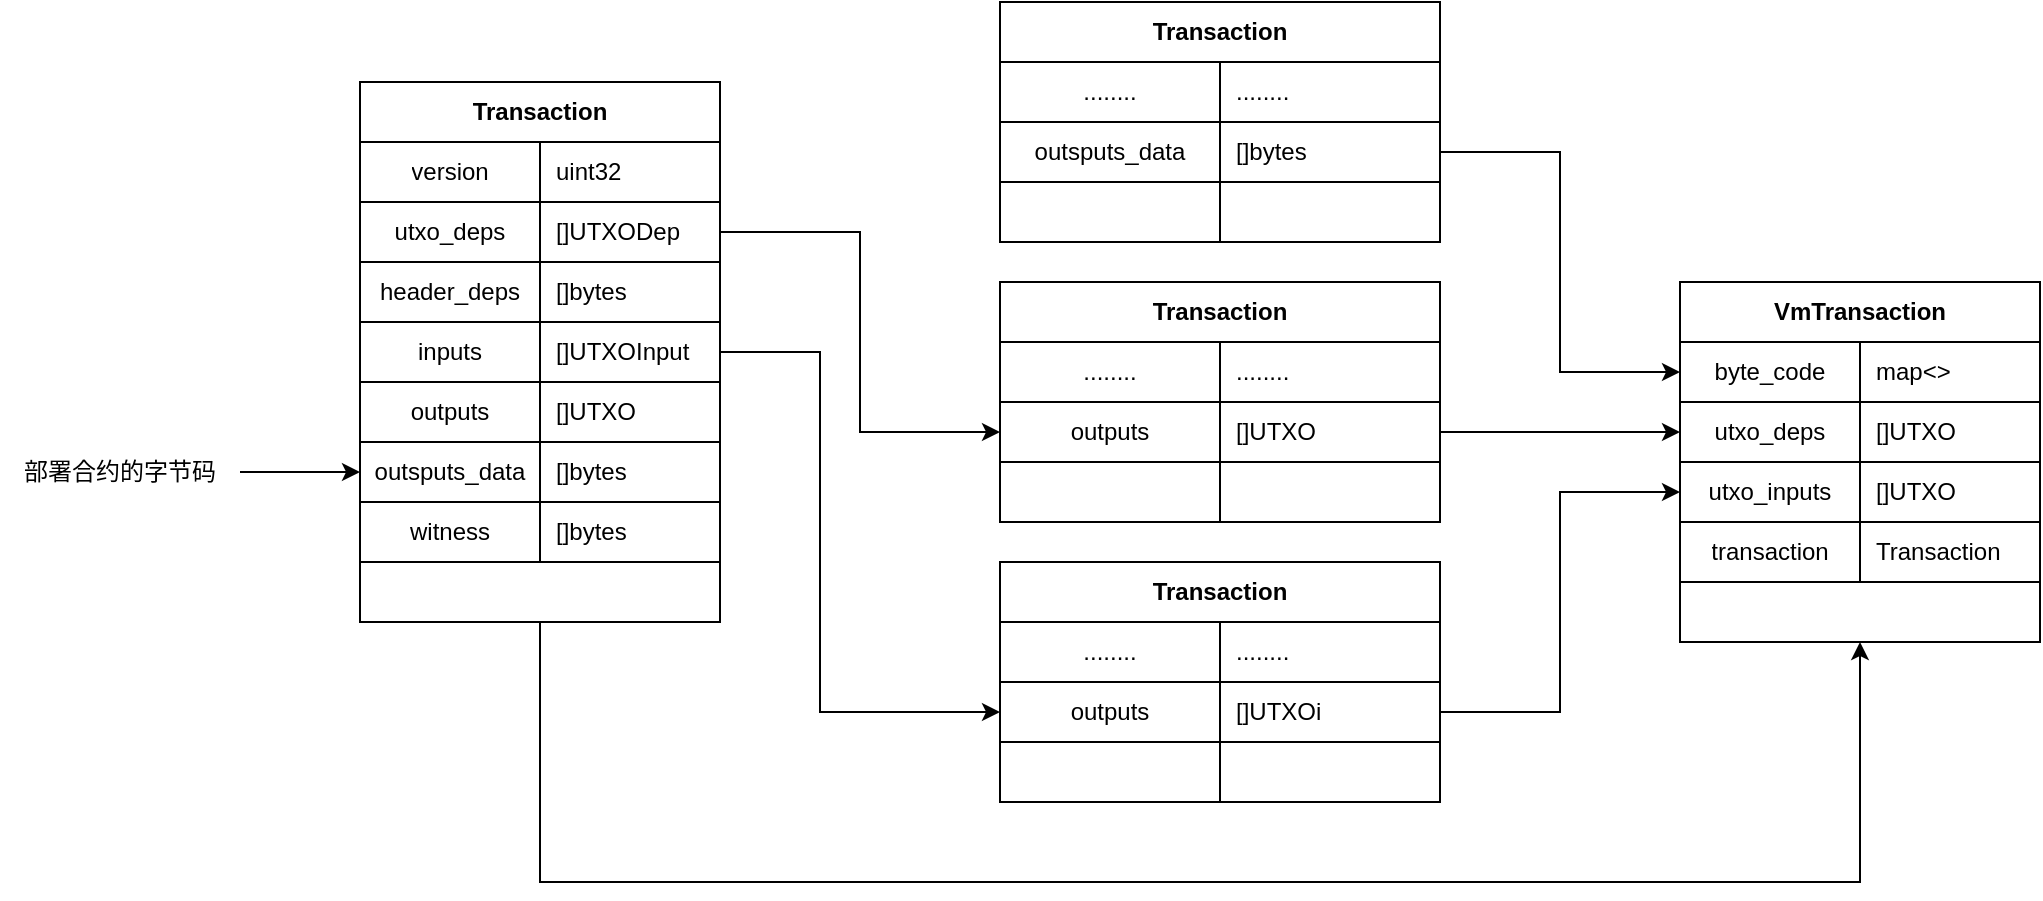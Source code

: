 <mxfile version="14.4.4" type="github">
  <diagram name="Page-1" id="e56a1550-8fbb-45ad-956c-1786394a9013">
    <mxGraphModel dx="2046" dy="583" grid="1" gridSize="10" guides="1" tooltips="1" connect="1" arrows="1" fold="1" page="1" pageScale="1" pageWidth="1100" pageHeight="850" background="#ffffff" math="0" shadow="0">
      <root>
        <mxCell id="0" />
        <mxCell id="1" parent="0" />
        <mxCell id="nXE5K4GCaO0_Z5UpLh0R-110" style="edgeStyle=orthogonalEdgeStyle;rounded=0;orthogonalLoop=1;jettySize=auto;html=1;exitX=0.5;exitY=1;exitDx=0;exitDy=0;entryX=0.5;entryY=1;entryDx=0;entryDy=0;" edge="1" parent="1" source="nXE5K4GCaO0_Z5UpLh0R-1" target="nXE5K4GCaO0_Z5UpLh0R-35">
          <mxGeometry relative="1" as="geometry">
            <Array as="points">
              <mxPoint x="150" y="480" />
              <mxPoint x="810" y="480" />
            </Array>
          </mxGeometry>
        </mxCell>
        <mxCell id="nXE5K4GCaO0_Z5UpLh0R-1" value="Transaction" style="shape=table;html=1;whiteSpace=wrap;startSize=30;container=1;collapsible=0;childLayout=tableLayout;fixedRows=1;rowLines=0;fontStyle=1;align=center;" vertex="1" parent="1">
          <mxGeometry x="60" y="80" width="180" height="270" as="geometry" />
        </mxCell>
        <mxCell id="nXE5K4GCaO0_Z5UpLh0R-2" value="" style="shape=partialRectangle;html=1;whiteSpace=wrap;collapsible=0;dropTarget=0;pointerEvents=0;fillColor=none;top=0;left=0;bottom=1;right=0;points=[[0,0.5],[1,0.5]];portConstraint=eastwest;" vertex="1" parent="nXE5K4GCaO0_Z5UpLh0R-1">
          <mxGeometry y="30" width="180" height="30" as="geometry" />
        </mxCell>
        <mxCell id="nXE5K4GCaO0_Z5UpLh0R-3" value="version" style="shape=partialRectangle;html=1;whiteSpace=wrap;connectable=0;fillColor=none;top=0;left=0;bottom=0;right=0;overflow=hidden;" vertex="1" parent="nXE5K4GCaO0_Z5UpLh0R-2">
          <mxGeometry width="90" height="30" as="geometry" />
        </mxCell>
        <mxCell id="nXE5K4GCaO0_Z5UpLh0R-4" value="uint32" style="shape=partialRectangle;html=1;whiteSpace=wrap;connectable=0;fillColor=none;top=0;left=0;bottom=0;right=0;align=left;spacingLeft=6;overflow=hidden;" vertex="1" parent="nXE5K4GCaO0_Z5UpLh0R-2">
          <mxGeometry x="90" width="90" height="30" as="geometry" />
        </mxCell>
        <mxCell id="nXE5K4GCaO0_Z5UpLh0R-11" value="" style="shape=partialRectangle;html=1;whiteSpace=wrap;collapsible=0;dropTarget=0;pointerEvents=0;fillColor=none;top=0;left=0;bottom=1;right=0;points=[[0,0.5],[1,0.5]];portConstraint=eastwest;" vertex="1" parent="nXE5K4GCaO0_Z5UpLh0R-1">
          <mxGeometry y="60" width="180" height="30" as="geometry" />
        </mxCell>
        <mxCell id="nXE5K4GCaO0_Z5UpLh0R-12" value="utxo_deps" style="shape=partialRectangle;html=1;whiteSpace=wrap;connectable=0;fillColor=none;top=0;left=0;bottom=0;right=0;overflow=hidden;" vertex="1" parent="nXE5K4GCaO0_Z5UpLh0R-11">
          <mxGeometry width="90" height="30" as="geometry" />
        </mxCell>
        <mxCell id="nXE5K4GCaO0_Z5UpLh0R-13" value="[]UTXODep" style="shape=partialRectangle;html=1;whiteSpace=wrap;connectable=0;fillColor=none;top=0;left=0;bottom=0;right=0;align=left;spacingLeft=6;overflow=hidden;" vertex="1" parent="nXE5K4GCaO0_Z5UpLh0R-11">
          <mxGeometry x="90" width="90" height="30" as="geometry" />
        </mxCell>
        <mxCell id="nXE5K4GCaO0_Z5UpLh0R-14" value="" style="shape=partialRectangle;html=1;whiteSpace=wrap;collapsible=0;dropTarget=0;pointerEvents=0;fillColor=none;top=0;left=0;bottom=1;right=0;points=[[0,0.5],[1,0.5]];portConstraint=eastwest;" vertex="1" parent="nXE5K4GCaO0_Z5UpLh0R-1">
          <mxGeometry y="90" width="180" height="30" as="geometry" />
        </mxCell>
        <mxCell id="nXE5K4GCaO0_Z5UpLh0R-15" value="header_deps" style="shape=partialRectangle;html=1;whiteSpace=wrap;connectable=0;fillColor=none;top=0;left=0;bottom=0;right=0;overflow=hidden;" vertex="1" parent="nXE5K4GCaO0_Z5UpLh0R-14">
          <mxGeometry width="90" height="30" as="geometry" />
        </mxCell>
        <mxCell id="nXE5K4GCaO0_Z5UpLh0R-16" value="[]bytes" style="shape=partialRectangle;html=1;whiteSpace=wrap;connectable=0;fillColor=none;top=0;left=0;bottom=0;right=0;align=left;spacingLeft=6;overflow=hidden;" vertex="1" parent="nXE5K4GCaO0_Z5UpLh0R-14">
          <mxGeometry x="90" width="90" height="30" as="geometry" />
        </mxCell>
        <mxCell id="nXE5K4GCaO0_Z5UpLh0R-17" value="" style="shape=partialRectangle;html=1;whiteSpace=wrap;collapsible=0;dropTarget=0;pointerEvents=0;fillColor=none;top=0;left=0;bottom=1;right=0;points=[[0,0.5],[1,0.5]];portConstraint=eastwest;" vertex="1" parent="nXE5K4GCaO0_Z5UpLh0R-1">
          <mxGeometry y="120" width="180" height="30" as="geometry" />
        </mxCell>
        <mxCell id="nXE5K4GCaO0_Z5UpLh0R-18" value="inputs" style="shape=partialRectangle;html=1;whiteSpace=wrap;connectable=0;fillColor=none;top=0;left=0;bottom=0;right=0;overflow=hidden;" vertex="1" parent="nXE5K4GCaO0_Z5UpLh0R-17">
          <mxGeometry width="90" height="30" as="geometry" />
        </mxCell>
        <mxCell id="nXE5K4GCaO0_Z5UpLh0R-19" value="[]UTXOInput" style="shape=partialRectangle;html=1;whiteSpace=wrap;connectable=0;fillColor=none;top=0;left=0;bottom=0;right=0;align=left;spacingLeft=6;overflow=hidden;" vertex="1" parent="nXE5K4GCaO0_Z5UpLh0R-17">
          <mxGeometry x="90" width="90" height="30" as="geometry" />
        </mxCell>
        <mxCell id="nXE5K4GCaO0_Z5UpLh0R-26" value="" style="shape=partialRectangle;html=1;whiteSpace=wrap;collapsible=0;dropTarget=0;pointerEvents=0;fillColor=none;top=0;left=0;bottom=1;right=0;points=[[0,0.5],[1,0.5]];portConstraint=eastwest;" vertex="1" parent="nXE5K4GCaO0_Z5UpLh0R-1">
          <mxGeometry y="150" width="180" height="30" as="geometry" />
        </mxCell>
        <mxCell id="nXE5K4GCaO0_Z5UpLh0R-27" value="outputs" style="shape=partialRectangle;html=1;whiteSpace=wrap;connectable=0;fillColor=none;top=0;left=0;bottom=0;right=0;overflow=hidden;" vertex="1" parent="nXE5K4GCaO0_Z5UpLh0R-26">
          <mxGeometry width="90" height="30" as="geometry" />
        </mxCell>
        <mxCell id="nXE5K4GCaO0_Z5UpLh0R-28" value="[]UTXO" style="shape=partialRectangle;html=1;whiteSpace=wrap;connectable=0;fillColor=none;top=0;left=0;bottom=0;right=0;align=left;spacingLeft=6;overflow=hidden;" vertex="1" parent="nXE5K4GCaO0_Z5UpLh0R-26">
          <mxGeometry x="90" width="90" height="30" as="geometry" />
        </mxCell>
        <mxCell id="nXE5K4GCaO0_Z5UpLh0R-29" value="" style="shape=partialRectangle;html=1;whiteSpace=wrap;collapsible=0;dropTarget=0;pointerEvents=0;fillColor=none;top=0;left=0;bottom=1;right=0;points=[[0,0.5],[1,0.5]];portConstraint=eastwest;" vertex="1" parent="nXE5K4GCaO0_Z5UpLh0R-1">
          <mxGeometry y="180" width="180" height="30" as="geometry" />
        </mxCell>
        <mxCell id="nXE5K4GCaO0_Z5UpLh0R-30" value="outsputs_data" style="shape=partialRectangle;html=1;whiteSpace=wrap;connectable=0;fillColor=none;top=0;left=0;bottom=0;right=0;overflow=hidden;" vertex="1" parent="nXE5K4GCaO0_Z5UpLh0R-29">
          <mxGeometry width="90" height="30" as="geometry" />
        </mxCell>
        <mxCell id="nXE5K4GCaO0_Z5UpLh0R-31" value="[]bytes" style="shape=partialRectangle;html=1;whiteSpace=wrap;connectable=0;fillColor=none;top=0;left=0;bottom=0;right=0;align=left;spacingLeft=6;overflow=hidden;" vertex="1" parent="nXE5K4GCaO0_Z5UpLh0R-29">
          <mxGeometry x="90" width="90" height="30" as="geometry" />
        </mxCell>
        <mxCell id="nXE5K4GCaO0_Z5UpLh0R-32" value="" style="shape=partialRectangle;html=1;whiteSpace=wrap;collapsible=0;dropTarget=0;pointerEvents=0;fillColor=none;top=0;left=0;bottom=1;right=0;points=[[0,0.5],[1,0.5]];portConstraint=eastwest;" vertex="1" parent="nXE5K4GCaO0_Z5UpLh0R-1">
          <mxGeometry y="210" width="180" height="30" as="geometry" />
        </mxCell>
        <mxCell id="nXE5K4GCaO0_Z5UpLh0R-33" value="witness" style="shape=partialRectangle;html=1;whiteSpace=wrap;connectable=0;fillColor=none;top=0;left=0;bottom=0;right=0;overflow=hidden;" vertex="1" parent="nXE5K4GCaO0_Z5UpLh0R-32">
          <mxGeometry width="90" height="30" as="geometry" />
        </mxCell>
        <mxCell id="nXE5K4GCaO0_Z5UpLh0R-34" value="[]bytes" style="shape=partialRectangle;html=1;whiteSpace=wrap;connectable=0;fillColor=none;top=0;left=0;bottom=0;right=0;align=left;spacingLeft=6;overflow=hidden;" vertex="1" parent="nXE5K4GCaO0_Z5UpLh0R-32">
          <mxGeometry x="90" width="90" height="30" as="geometry" />
        </mxCell>
        <mxCell id="nXE5K4GCaO0_Z5UpLh0R-35" value="VmTransaction" style="shape=table;html=1;whiteSpace=wrap;startSize=30;container=1;collapsible=0;childLayout=tableLayout;fixedRows=1;rowLines=0;fontStyle=1;align=center;" vertex="1" parent="1">
          <mxGeometry x="720" y="180" width="180" height="180" as="geometry" />
        </mxCell>
        <mxCell id="nXE5K4GCaO0_Z5UpLh0R-36" value="" style="shape=partialRectangle;html=1;whiteSpace=wrap;collapsible=0;dropTarget=0;pointerEvents=0;fillColor=none;top=0;left=0;bottom=1;right=0;points=[[0,0.5],[1,0.5]];portConstraint=eastwest;" vertex="1" parent="nXE5K4GCaO0_Z5UpLh0R-35">
          <mxGeometry y="30" width="180" height="30" as="geometry" />
        </mxCell>
        <mxCell id="nXE5K4GCaO0_Z5UpLh0R-37" value="byte_code" style="shape=partialRectangle;html=1;whiteSpace=wrap;connectable=0;fillColor=none;top=0;left=0;bottom=0;right=0;overflow=hidden;" vertex="1" parent="nXE5K4GCaO0_Z5UpLh0R-36">
          <mxGeometry width="90" height="30" as="geometry" />
        </mxCell>
        <mxCell id="nXE5K4GCaO0_Z5UpLh0R-38" value="map&amp;lt;&amp;gt;" style="shape=partialRectangle;html=1;whiteSpace=wrap;connectable=0;fillColor=none;top=0;left=0;bottom=0;right=0;align=left;spacingLeft=6;overflow=hidden;" vertex="1" parent="nXE5K4GCaO0_Z5UpLh0R-36">
          <mxGeometry x="90" width="90" height="30" as="geometry" />
        </mxCell>
        <mxCell id="nXE5K4GCaO0_Z5UpLh0R-53" value="" style="shape=partialRectangle;html=1;whiteSpace=wrap;collapsible=0;dropTarget=0;pointerEvents=0;fillColor=none;top=0;left=0;bottom=1;right=0;points=[[0,0.5],[1,0.5]];portConstraint=eastwest;" vertex="1" parent="nXE5K4GCaO0_Z5UpLh0R-35">
          <mxGeometry y="60" width="180" height="30" as="geometry" />
        </mxCell>
        <mxCell id="nXE5K4GCaO0_Z5UpLh0R-54" value="utxo_deps" style="shape=partialRectangle;html=1;whiteSpace=wrap;connectable=0;fillColor=none;top=0;left=0;bottom=0;right=0;overflow=hidden;" vertex="1" parent="nXE5K4GCaO0_Z5UpLh0R-53">
          <mxGeometry width="90" height="30" as="geometry" />
        </mxCell>
        <mxCell id="nXE5K4GCaO0_Z5UpLh0R-55" value="[]UTXO" style="shape=partialRectangle;html=1;whiteSpace=wrap;connectable=0;fillColor=none;top=0;left=0;bottom=0;right=0;align=left;spacingLeft=6;overflow=hidden;" vertex="1" parent="nXE5K4GCaO0_Z5UpLh0R-53">
          <mxGeometry x="90" width="90" height="30" as="geometry" />
        </mxCell>
        <mxCell id="nXE5K4GCaO0_Z5UpLh0R-59" value="" style="shape=partialRectangle;html=1;whiteSpace=wrap;collapsible=0;dropTarget=0;pointerEvents=0;fillColor=none;top=0;left=0;bottom=1;right=0;points=[[0,0.5],[1,0.5]];portConstraint=eastwest;" vertex="1" parent="nXE5K4GCaO0_Z5UpLh0R-35">
          <mxGeometry y="90" width="180" height="30" as="geometry" />
        </mxCell>
        <mxCell id="nXE5K4GCaO0_Z5UpLh0R-60" value="utxo_inputs" style="shape=partialRectangle;html=1;whiteSpace=wrap;connectable=0;fillColor=none;top=0;left=0;bottom=0;right=0;overflow=hidden;" vertex="1" parent="nXE5K4GCaO0_Z5UpLh0R-59">
          <mxGeometry width="90" height="30" as="geometry" />
        </mxCell>
        <mxCell id="nXE5K4GCaO0_Z5UpLh0R-61" value="[]UTXO" style="shape=partialRectangle;html=1;whiteSpace=wrap;connectable=0;fillColor=none;top=0;left=0;bottom=0;right=0;align=left;spacingLeft=6;overflow=hidden;" vertex="1" parent="nXE5K4GCaO0_Z5UpLh0R-59">
          <mxGeometry x="90" width="90" height="30" as="geometry" />
        </mxCell>
        <mxCell id="nXE5K4GCaO0_Z5UpLh0R-62" value="" style="shape=partialRectangle;html=1;whiteSpace=wrap;collapsible=0;dropTarget=0;pointerEvents=0;fillColor=none;top=0;left=0;bottom=1;right=0;points=[[0,0.5],[1,0.5]];portConstraint=eastwest;" vertex="1" parent="nXE5K4GCaO0_Z5UpLh0R-35">
          <mxGeometry y="120" width="180" height="30" as="geometry" />
        </mxCell>
        <mxCell id="nXE5K4GCaO0_Z5UpLh0R-63" value="transaction" style="shape=partialRectangle;html=1;whiteSpace=wrap;connectable=0;fillColor=none;top=0;left=0;bottom=0;right=0;overflow=hidden;" vertex="1" parent="nXE5K4GCaO0_Z5UpLh0R-62">
          <mxGeometry width="90" height="30" as="geometry" />
        </mxCell>
        <mxCell id="nXE5K4GCaO0_Z5UpLh0R-64" value="Transaction" style="shape=partialRectangle;html=1;whiteSpace=wrap;connectable=0;fillColor=none;top=0;left=0;bottom=0;right=0;align=left;spacingLeft=6;overflow=hidden;" vertex="1" parent="nXE5K4GCaO0_Z5UpLh0R-62">
          <mxGeometry x="90" width="90" height="30" as="geometry" />
        </mxCell>
        <mxCell id="nXE5K4GCaO0_Z5UpLh0R-45" value="部署合约的字节码" style="text;html=1;strokeColor=none;fillColor=none;align=center;verticalAlign=middle;whiteSpace=wrap;rounded=0;" vertex="1" parent="1">
          <mxGeometry x="-120" y="260" width="120" height="30" as="geometry" />
        </mxCell>
        <mxCell id="nXE5K4GCaO0_Z5UpLh0R-46" value="" style="endArrow=classic;html=1;entryX=0;entryY=0.5;entryDx=0;entryDy=0;exitX=1;exitY=0.5;exitDx=0;exitDy=0;" edge="1" parent="1" source="nXE5K4GCaO0_Z5UpLh0R-45" target="nXE5K4GCaO0_Z5UpLh0R-29">
          <mxGeometry width="50" height="50" relative="1" as="geometry">
            <mxPoint x="40" y="590" as="sourcePoint" />
            <mxPoint x="90" y="540" as="targetPoint" />
          </mxGeometry>
        </mxCell>
        <mxCell id="nXE5K4GCaO0_Z5UpLh0R-68" value="Transaction" style="shape=table;html=1;whiteSpace=wrap;startSize=30;container=1;collapsible=0;childLayout=tableLayout;fixedRows=1;rowLines=0;fontStyle=1;align=center;" vertex="1" parent="1">
          <mxGeometry x="380" y="40" width="220" height="120" as="geometry" />
        </mxCell>
        <mxCell id="nXE5K4GCaO0_Z5UpLh0R-69" value="" style="shape=partialRectangle;html=1;whiteSpace=wrap;collapsible=0;dropTarget=0;pointerEvents=0;fillColor=none;top=0;left=0;bottom=1;right=0;points=[[0,0.5],[1,0.5]];portConstraint=eastwest;" vertex="1" parent="nXE5K4GCaO0_Z5UpLh0R-68">
          <mxGeometry y="30" width="220" height="30" as="geometry" />
        </mxCell>
        <mxCell id="nXE5K4GCaO0_Z5UpLh0R-70" value="........" style="shape=partialRectangle;html=1;whiteSpace=wrap;connectable=0;fillColor=none;top=0;left=0;bottom=0;right=0;overflow=hidden;" vertex="1" parent="nXE5K4GCaO0_Z5UpLh0R-69">
          <mxGeometry width="110" height="30" as="geometry" />
        </mxCell>
        <mxCell id="nXE5K4GCaO0_Z5UpLh0R-71" value="........" style="shape=partialRectangle;html=1;whiteSpace=wrap;connectable=0;fillColor=none;top=0;left=0;bottom=0;right=0;align=left;spacingLeft=6;overflow=hidden;" vertex="1" parent="nXE5K4GCaO0_Z5UpLh0R-69">
          <mxGeometry x="110" width="110" height="30" as="geometry" />
        </mxCell>
        <mxCell id="nXE5K4GCaO0_Z5UpLh0R-75" value="" style="shape=partialRectangle;html=1;whiteSpace=wrap;collapsible=0;dropTarget=0;pointerEvents=0;fillColor=none;top=0;left=0;bottom=1;right=0;points=[[0,0.5],[1,0.5]];portConstraint=eastwest;" vertex="1" parent="nXE5K4GCaO0_Z5UpLh0R-68">
          <mxGeometry y="60" width="220" height="30" as="geometry" />
        </mxCell>
        <mxCell id="nXE5K4GCaO0_Z5UpLh0R-76" value="&lt;span&gt;outsputs_data&lt;/span&gt;" style="shape=partialRectangle;html=1;whiteSpace=wrap;connectable=0;fillColor=none;top=0;left=0;bottom=0;right=0;overflow=hidden;" vertex="1" parent="nXE5K4GCaO0_Z5UpLh0R-75">
          <mxGeometry width="110" height="30" as="geometry" />
        </mxCell>
        <mxCell id="nXE5K4GCaO0_Z5UpLh0R-77" value="&lt;span&gt;[]bytes&lt;/span&gt;" style="shape=partialRectangle;html=1;whiteSpace=wrap;connectable=0;fillColor=none;top=0;left=0;bottom=0;right=0;align=left;spacingLeft=6;overflow=hidden;" vertex="1" parent="nXE5K4GCaO0_Z5UpLh0R-75">
          <mxGeometry x="110" width="110" height="30" as="geometry" />
        </mxCell>
        <mxCell id="nXE5K4GCaO0_Z5UpLh0R-78" value="" style="shape=partialRectangle;html=1;whiteSpace=wrap;collapsible=0;dropTarget=0;pointerEvents=0;fillColor=none;top=0;left=0;bottom=1;right=0;points=[[0,0.5],[1,0.5]];portConstraint=eastwest;" vertex="1" parent="nXE5K4GCaO0_Z5UpLh0R-68">
          <mxGeometry y="90" width="220" height="30" as="geometry" />
        </mxCell>
        <mxCell id="nXE5K4GCaO0_Z5UpLh0R-79" value="" style="shape=partialRectangle;html=1;whiteSpace=wrap;connectable=0;fillColor=none;top=0;left=0;bottom=0;right=0;overflow=hidden;" vertex="1" parent="nXE5K4GCaO0_Z5UpLh0R-78">
          <mxGeometry width="110" height="30" as="geometry" />
        </mxCell>
        <mxCell id="nXE5K4GCaO0_Z5UpLh0R-80" value="" style="shape=partialRectangle;html=1;whiteSpace=wrap;connectable=0;fillColor=none;top=0;left=0;bottom=0;right=0;align=left;spacingLeft=6;overflow=hidden;" vertex="1" parent="nXE5K4GCaO0_Z5UpLh0R-78">
          <mxGeometry x="110" width="110" height="30" as="geometry" />
        </mxCell>
        <mxCell id="nXE5K4GCaO0_Z5UpLh0R-81" style="edgeStyle=orthogonalEdgeStyle;rounded=0;orthogonalLoop=1;jettySize=auto;html=1;exitX=1;exitY=0.5;exitDx=0;exitDy=0;entryX=0;entryY=0.5;entryDx=0;entryDy=0;" edge="1" parent="1" source="nXE5K4GCaO0_Z5UpLh0R-75" target="nXE5K4GCaO0_Z5UpLh0R-36">
          <mxGeometry relative="1" as="geometry" />
        </mxCell>
        <mxCell id="nXE5K4GCaO0_Z5UpLh0R-83" value="Transaction" style="shape=table;html=1;whiteSpace=wrap;startSize=30;container=1;collapsible=0;childLayout=tableLayout;fixedRows=1;rowLines=0;fontStyle=1;align=center;" vertex="1" parent="1">
          <mxGeometry x="380" y="180" width="220" height="120" as="geometry" />
        </mxCell>
        <mxCell id="nXE5K4GCaO0_Z5UpLh0R-84" value="" style="shape=partialRectangle;html=1;whiteSpace=wrap;collapsible=0;dropTarget=0;pointerEvents=0;fillColor=none;top=0;left=0;bottom=1;right=0;points=[[0,0.5],[1,0.5]];portConstraint=eastwest;" vertex="1" parent="nXE5K4GCaO0_Z5UpLh0R-83">
          <mxGeometry y="30" width="220" height="30" as="geometry" />
        </mxCell>
        <mxCell id="nXE5K4GCaO0_Z5UpLh0R-85" value="........" style="shape=partialRectangle;html=1;whiteSpace=wrap;connectable=0;fillColor=none;top=0;left=0;bottom=0;right=0;overflow=hidden;" vertex="1" parent="nXE5K4GCaO0_Z5UpLh0R-84">
          <mxGeometry width="110" height="30" as="geometry" />
        </mxCell>
        <mxCell id="nXE5K4GCaO0_Z5UpLh0R-86" value="........" style="shape=partialRectangle;html=1;whiteSpace=wrap;connectable=0;fillColor=none;top=0;left=0;bottom=0;right=0;align=left;spacingLeft=6;overflow=hidden;" vertex="1" parent="nXE5K4GCaO0_Z5UpLh0R-84">
          <mxGeometry x="110" width="110" height="30" as="geometry" />
        </mxCell>
        <mxCell id="nXE5K4GCaO0_Z5UpLh0R-87" value="" style="shape=partialRectangle;html=1;whiteSpace=wrap;collapsible=0;dropTarget=0;pointerEvents=0;fillColor=none;top=0;left=0;bottom=1;right=0;points=[[0,0.5],[1,0.5]];portConstraint=eastwest;" vertex="1" parent="nXE5K4GCaO0_Z5UpLh0R-83">
          <mxGeometry y="60" width="220" height="30" as="geometry" />
        </mxCell>
        <mxCell id="nXE5K4GCaO0_Z5UpLh0R-88" value="outputs" style="shape=partialRectangle;html=1;whiteSpace=wrap;connectable=0;fillColor=none;top=0;left=0;bottom=0;right=0;overflow=hidden;" vertex="1" parent="nXE5K4GCaO0_Z5UpLh0R-87">
          <mxGeometry width="110" height="30" as="geometry" />
        </mxCell>
        <mxCell id="nXE5K4GCaO0_Z5UpLh0R-89" value="[]UTXO" style="shape=partialRectangle;html=1;whiteSpace=wrap;connectable=0;fillColor=none;top=0;left=0;bottom=0;right=0;align=left;spacingLeft=6;overflow=hidden;" vertex="1" parent="nXE5K4GCaO0_Z5UpLh0R-87">
          <mxGeometry x="110" width="110" height="30" as="geometry" />
        </mxCell>
        <mxCell id="nXE5K4GCaO0_Z5UpLh0R-90" value="" style="shape=partialRectangle;html=1;whiteSpace=wrap;collapsible=0;dropTarget=0;pointerEvents=0;fillColor=none;top=0;left=0;bottom=1;right=0;points=[[0,0.5],[1,0.5]];portConstraint=eastwest;" vertex="1" parent="nXE5K4GCaO0_Z5UpLh0R-83">
          <mxGeometry y="90" width="220" height="30" as="geometry" />
        </mxCell>
        <mxCell id="nXE5K4GCaO0_Z5UpLh0R-91" value="" style="shape=partialRectangle;html=1;whiteSpace=wrap;connectable=0;fillColor=none;top=0;left=0;bottom=0;right=0;overflow=hidden;" vertex="1" parent="nXE5K4GCaO0_Z5UpLh0R-90">
          <mxGeometry width="110" height="30" as="geometry" />
        </mxCell>
        <mxCell id="nXE5K4GCaO0_Z5UpLh0R-92" value="" style="shape=partialRectangle;html=1;whiteSpace=wrap;connectable=0;fillColor=none;top=0;left=0;bottom=0;right=0;align=left;spacingLeft=6;overflow=hidden;" vertex="1" parent="nXE5K4GCaO0_Z5UpLh0R-90">
          <mxGeometry x="110" width="110" height="30" as="geometry" />
        </mxCell>
        <mxCell id="nXE5K4GCaO0_Z5UpLh0R-93" value="Transaction" style="shape=table;html=1;whiteSpace=wrap;startSize=30;container=1;collapsible=0;childLayout=tableLayout;fixedRows=1;rowLines=0;fontStyle=1;align=center;" vertex="1" parent="1">
          <mxGeometry x="380" y="320" width="220" height="120" as="geometry" />
        </mxCell>
        <mxCell id="nXE5K4GCaO0_Z5UpLh0R-94" value="" style="shape=partialRectangle;html=1;whiteSpace=wrap;collapsible=0;dropTarget=0;pointerEvents=0;fillColor=none;top=0;left=0;bottom=1;right=0;points=[[0,0.5],[1,0.5]];portConstraint=eastwest;" vertex="1" parent="nXE5K4GCaO0_Z5UpLh0R-93">
          <mxGeometry y="30" width="220" height="30" as="geometry" />
        </mxCell>
        <mxCell id="nXE5K4GCaO0_Z5UpLh0R-95" value="........" style="shape=partialRectangle;html=1;whiteSpace=wrap;connectable=0;fillColor=none;top=0;left=0;bottom=0;right=0;overflow=hidden;" vertex="1" parent="nXE5K4GCaO0_Z5UpLh0R-94">
          <mxGeometry width="110" height="30" as="geometry" />
        </mxCell>
        <mxCell id="nXE5K4GCaO0_Z5UpLh0R-96" value="........" style="shape=partialRectangle;html=1;whiteSpace=wrap;connectable=0;fillColor=none;top=0;left=0;bottom=0;right=0;align=left;spacingLeft=6;overflow=hidden;" vertex="1" parent="nXE5K4GCaO0_Z5UpLh0R-94">
          <mxGeometry x="110" width="110" height="30" as="geometry" />
        </mxCell>
        <mxCell id="nXE5K4GCaO0_Z5UpLh0R-97" value="" style="shape=partialRectangle;html=1;whiteSpace=wrap;collapsible=0;dropTarget=0;pointerEvents=0;fillColor=none;top=0;left=0;bottom=1;right=0;points=[[0,0.5],[1,0.5]];portConstraint=eastwest;" vertex="1" parent="nXE5K4GCaO0_Z5UpLh0R-93">
          <mxGeometry y="60" width="220" height="30" as="geometry" />
        </mxCell>
        <mxCell id="nXE5K4GCaO0_Z5UpLh0R-98" value="outputs" style="shape=partialRectangle;html=1;whiteSpace=wrap;connectable=0;fillColor=none;top=0;left=0;bottom=0;right=0;overflow=hidden;" vertex="1" parent="nXE5K4GCaO0_Z5UpLh0R-97">
          <mxGeometry width="110" height="30" as="geometry" />
        </mxCell>
        <mxCell id="nXE5K4GCaO0_Z5UpLh0R-99" value="[]UTXOi" style="shape=partialRectangle;html=1;whiteSpace=wrap;connectable=0;fillColor=none;top=0;left=0;bottom=0;right=0;align=left;spacingLeft=6;overflow=hidden;" vertex="1" parent="nXE5K4GCaO0_Z5UpLh0R-97">
          <mxGeometry x="110" width="110" height="30" as="geometry" />
        </mxCell>
        <mxCell id="nXE5K4GCaO0_Z5UpLh0R-100" value="" style="shape=partialRectangle;html=1;whiteSpace=wrap;collapsible=0;dropTarget=0;pointerEvents=0;fillColor=none;top=0;left=0;bottom=1;right=0;points=[[0,0.5],[1,0.5]];portConstraint=eastwest;" vertex="1" parent="nXE5K4GCaO0_Z5UpLh0R-93">
          <mxGeometry y="90" width="220" height="30" as="geometry" />
        </mxCell>
        <mxCell id="nXE5K4GCaO0_Z5UpLh0R-101" value="" style="shape=partialRectangle;html=1;whiteSpace=wrap;connectable=0;fillColor=none;top=0;left=0;bottom=0;right=0;overflow=hidden;" vertex="1" parent="nXE5K4GCaO0_Z5UpLh0R-100">
          <mxGeometry width="110" height="30" as="geometry" />
        </mxCell>
        <mxCell id="nXE5K4GCaO0_Z5UpLh0R-102" value="" style="shape=partialRectangle;html=1;whiteSpace=wrap;connectable=0;fillColor=none;top=0;left=0;bottom=0;right=0;align=left;spacingLeft=6;overflow=hidden;" vertex="1" parent="nXE5K4GCaO0_Z5UpLh0R-100">
          <mxGeometry x="110" width="110" height="30" as="geometry" />
        </mxCell>
        <mxCell id="nXE5K4GCaO0_Z5UpLh0R-103" style="edgeStyle=orthogonalEdgeStyle;rounded=0;orthogonalLoop=1;jettySize=auto;html=1;exitX=1;exitY=0.5;exitDx=0;exitDy=0;entryX=0;entryY=0.5;entryDx=0;entryDy=0;" edge="1" parent="1" source="nXE5K4GCaO0_Z5UpLh0R-87" target="nXE5K4GCaO0_Z5UpLh0R-53">
          <mxGeometry relative="1" as="geometry" />
        </mxCell>
        <mxCell id="nXE5K4GCaO0_Z5UpLh0R-104" style="edgeStyle=orthogonalEdgeStyle;rounded=0;orthogonalLoop=1;jettySize=auto;html=1;exitX=1;exitY=0.5;exitDx=0;exitDy=0;entryX=0;entryY=0.5;entryDx=0;entryDy=0;" edge="1" parent="1" source="nXE5K4GCaO0_Z5UpLh0R-97" target="nXE5K4GCaO0_Z5UpLh0R-59">
          <mxGeometry relative="1" as="geometry" />
        </mxCell>
        <mxCell id="nXE5K4GCaO0_Z5UpLh0R-108" style="edgeStyle=orthogonalEdgeStyle;rounded=0;orthogonalLoop=1;jettySize=auto;html=1;exitX=1;exitY=0.5;exitDx=0;exitDy=0;entryX=0;entryY=0.5;entryDx=0;entryDy=0;" edge="1" parent="1" source="nXE5K4GCaO0_Z5UpLh0R-11" target="nXE5K4GCaO0_Z5UpLh0R-87">
          <mxGeometry relative="1" as="geometry" />
        </mxCell>
        <mxCell id="nXE5K4GCaO0_Z5UpLh0R-109" style="edgeStyle=orthogonalEdgeStyle;rounded=0;orthogonalLoop=1;jettySize=auto;html=1;exitX=1;exitY=0.5;exitDx=0;exitDy=0;entryX=0;entryY=0.5;entryDx=0;entryDy=0;" edge="1" parent="1" source="nXE5K4GCaO0_Z5UpLh0R-17" target="nXE5K4GCaO0_Z5UpLh0R-97">
          <mxGeometry relative="1" as="geometry">
            <Array as="points">
              <mxPoint x="290" y="215" />
              <mxPoint x="290" y="395" />
            </Array>
          </mxGeometry>
        </mxCell>
      </root>
    </mxGraphModel>
  </diagram>
</mxfile>
